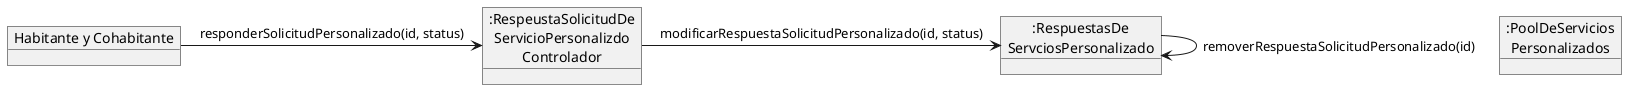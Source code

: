 @startuml

object "Habitante y Cohabitante" as Habitante
object ":RespeustaSolicitudDe\nServicioPersonalizdo\nControlador" as Controlador
object ":RespuestasDe\nServciosPersonalizado" as Respuesta
object ":PoolDeServicios\nPersonalizados" as Pool

Habitante -> Controlador : responderSolicitudPersonalizado(id, status)
Controlador -> Respuesta : modificarRespuestaSolicitudPersonalizado(id, status)
Respuesta -> Respuesta : removerRespuestaSolicitudPersonalizado(id)


@enduml

